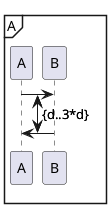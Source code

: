 {
  "sha1": "6sodpa7djrgvpgzszoab7ldn4tdan2j",
  "insertion": {
    "when": "2024-05-30T20:48:21.038Z",
    "url": "https://forum.plantuml.net/10702/sequence-diagrams-do-not-work-with-frame",
    "user": "plantuml@gmail.com"
  }
}
@startuml

!pragma teoz true
mainFrame A
{start1} A -> B
|||
{end1} B -> A
{start1} <-> {end1} : {d..3*d}


@enduml
